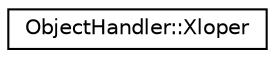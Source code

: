 digraph "Graphical Class Hierarchy"
{
  edge [fontname="Helvetica",fontsize="10",labelfontname="Helvetica",labelfontsize="10"];
  node [fontname="Helvetica",fontsize="10",shape=record];
  rankdir="LR";
  Node0 [label="ObjectHandler::Xloper",height=0.2,width=0.4,color="black", fillcolor="white", style="filled",URL="$class_object_handler_1_1_xloper.html",tooltip="Perform RAII for Excel&#39;s XLOPER datatype. "];
}
